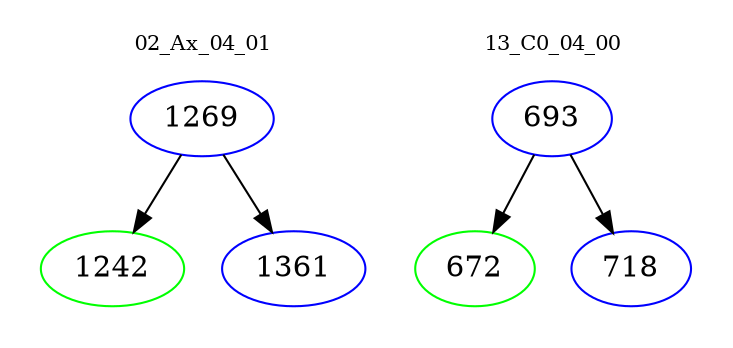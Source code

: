 digraph{
subgraph cluster_0 {
color = white
label = "02_Ax_04_01";
fontsize=10;
T0_1269 [label="1269", color="blue"]
T0_1269 -> T0_1242 [color="black"]
T0_1242 [label="1242", color="green"]
T0_1269 -> T0_1361 [color="black"]
T0_1361 [label="1361", color="blue"]
}
subgraph cluster_1 {
color = white
label = "13_C0_04_00";
fontsize=10;
T1_693 [label="693", color="blue"]
T1_693 -> T1_672 [color="black"]
T1_672 [label="672", color="green"]
T1_693 -> T1_718 [color="black"]
T1_718 [label="718", color="blue"]
}
}
